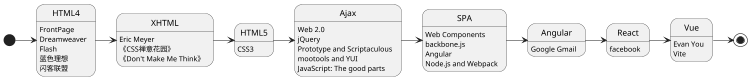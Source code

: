 @startuml
scale 750 width
[*] -> HTML4
HTML4 -> XHTML
XHTML -> HTML5
HTML5 -> Ajax
Ajax -> SPA
SPA -> Angular
Angular -> React
React -> Vue
Vue -> [*]

HTML4: FrontPage
HTML4: Dreamweaver
HTML4: Flash
HTML4: 蓝色理想
HTML4: 闪客联盟
XHTML: Eric Meyer
XHTML: 《CSS禅意花园》
XHTML: 《Don't Make Me Think》
HTML5: CSS3
Ajax: Web 2.0
Ajax: jQuery
Ajax: Prototype and Scriptaculous
Ajax: mootools and YUI
Ajax: JavaScript: The good parts
SPA: Web Components
SPA: backbone.js
SPA: Angular
SPA: Node.js and Webpack
Angular: Google Gmail
React: facebook
Vue: Evan You
Vue: Vite
@enduml